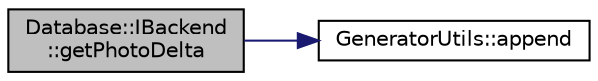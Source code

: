 digraph "Database::IBackend::getPhotoDelta"
{
 // LATEX_PDF_SIZE
  edge [fontname="Helvetica",fontsize="10",labelfontname="Helvetica",labelfontsize="10"];
  node [fontname="Helvetica",fontsize="10",shape=record];
  rankdir="LR";
  Node1 [label="Database::IBackend\l::getPhotoDelta",height=0.2,width=0.4,color="black", fillcolor="grey75", style="filled", fontcolor="black",tooltip=" "];
  Node1 -> Node2 [color="midnightblue",fontsize="10",style="solid",fontname="Helvetica"];
  Node2 [label="GeneratorUtils::append",height=0.2,width=0.4,color="black", fillcolor="white", style="filled",URL="$namespace_generator_utils.html#a46e3f11d37cfc671d56fb1ba97536925",tooltip=" "];
}
